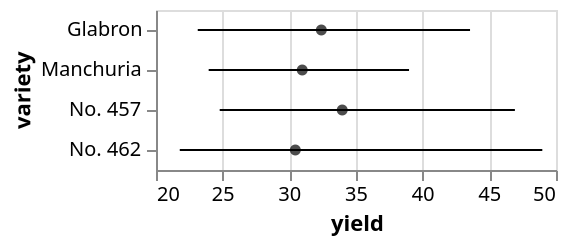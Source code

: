 {
  "$schema": "https://vega.github.io/schema/vega-lite/v5.json",
  "data": {
    "values": [
      {
        "lower_yield": 23.1311,
        "upper_yield": 43.5522,
        "center": 32.4,
        "variety": "Glabron"
      },
      {
        "lower_yield": 23.9503,
        "upper_yield": 38.9775,
        "center": 30.96667,
        "variety": "Manchuria"
      },
      {
        "lower_yield": 24.7778,
        "upper_yield": 46.9167,
        "center": 33.966665,
        "variety": "No. 457"
      },
      {
        "lower_yield": 21.7823,
        "upper_yield": 48.9732,
        "center": 30.45,
        "variety": "No. 462"
      }
    ]
  },
  "layer": [
    {
      "transform": [
        {"calculate": "datum[\"lower_yield\"]", "as": "upper_upper_yield"},
        {"calculate": "datum[\"upper_yield\"]", "as": "lower_upper_yield"}
      ],
      "mark": {
        "type": "rule",
        "ariaRoleDescription": "errorbar",
        "style": "errorbar-rule"
      },
      "encoding": {
        "x": {
          "field": "lower_upper_yield",
          "type": "quantitative",
          "title": "yield",
          "scale": {"zero": false}
        },
        "x2": {"field": "upper_upper_yield"},
        "y": {"field": "variety", "type": "ordinal"},
        "tooltip": [
          {
            "field": "upper_upper_yield",
            "type": "quantitative",
            "title": "lower_yield"
          },
          {
            "field": "lower_upper_yield",
            "type": "quantitative",
            "title": "upper_yield"
          },
          {"field": "variety", "type": "ordinal"}
        ]
      }
    },
    {
      "mark": {"type": "point", "filled": true, "color": "black"},
      "encoding": {
        "x": {"field": "center", "type": "quantitative"},
        "y": {"field": "variety", "type": "ordinal"}
      }
    }
  ]
}

